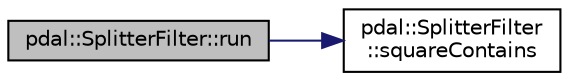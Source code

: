 digraph "pdal::SplitterFilter::run"
{
  edge [fontname="Helvetica",fontsize="10",labelfontname="Helvetica",labelfontsize="10"];
  node [fontname="Helvetica",fontsize="10",shape=record];
  rankdir="LR";
  Node1 [label="pdal::SplitterFilter::run",height=0.2,width=0.4,color="black", fillcolor="grey75", style="filled", fontcolor="black"];
  Node1 -> Node2 [color="midnightblue",fontsize="10",style="solid",fontname="Helvetica"];
  Node2 [label="pdal::SplitterFilter\l::squareContains",height=0.2,width=0.4,color="black", fillcolor="white", style="filled",URL="$classpdal_1_1SplitterFilter.html#af77284b0b03daddfe41e494097b8f547"];
}
